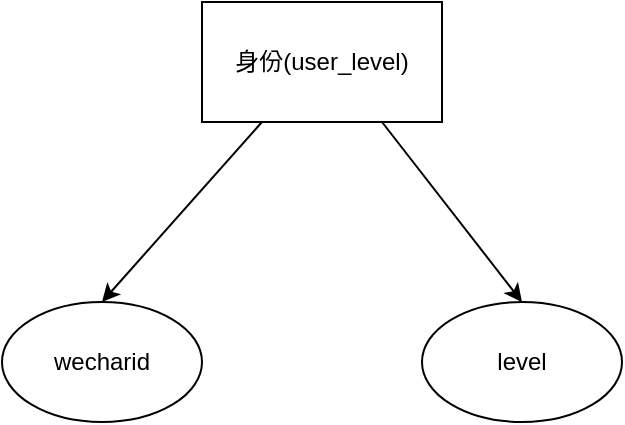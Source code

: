 <mxfile version="14.6.10" type="device"><diagram id="unPPt903--sRH42kTy9I" name="Page-1"><mxGraphModel dx="1038" dy="624" grid="1" gridSize="10" guides="1" tooltips="1" connect="1" arrows="1" fold="1" page="1" pageScale="1" pageWidth="827" pageHeight="1169" math="0" shadow="0"><root><mxCell id="0"/><mxCell id="1" parent="0"/><mxCell id="I9B_m4ZJTWBsGegYndFr-1" value="&lt;font style=&quot;vertical-align: inherit&quot;&gt;&lt;font style=&quot;vertical-align: inherit&quot;&gt;身份(user_level)&lt;/font&gt;&lt;/font&gt;" style="rounded=0;whiteSpace=wrap;html=1;" parent="1" vertex="1"><mxGeometry x="240" y="240" width="120" height="60" as="geometry"/></mxCell><mxCell id="I9B_m4ZJTWBsGegYndFr-25" value="wecharid" style="ellipse;whiteSpace=wrap;html=1;" parent="1" vertex="1"><mxGeometry x="140" y="390" width="100" height="60" as="geometry"/></mxCell><mxCell id="I9B_m4ZJTWBsGegYndFr-26" value="level" style="ellipse;whiteSpace=wrap;html=1;" parent="1" vertex="1"><mxGeometry x="350" y="390" width="100" height="60" as="geometry"/></mxCell><mxCell id="hm3VQdxYN0krXxy8Fy-F-3" style="orthogonalLoop=1;jettySize=auto;html=1;exitX=0.75;exitY=1;exitDx=0;exitDy=0;sourcePerimeterSpacing=4;entryX=0.5;entryY=0;entryDx=0;entryDy=0;rounded=0;" parent="1" source="I9B_m4ZJTWBsGegYndFr-1" target="I9B_m4ZJTWBsGegYndFr-26" edge="1"><mxGeometry relative="1" as="geometry"><mxPoint x="410" y="335" as="targetPoint"/><mxPoint x="360.0" y="270" as="sourcePoint"/></mxGeometry></mxCell><mxCell id="hm3VQdxYN0krXxy8Fy-F-4" style="orthogonalLoop=1;jettySize=auto;html=1;exitX=0.25;exitY=1;exitDx=0;exitDy=0;sourcePerimeterSpacing=4;entryX=0.5;entryY=0;entryDx=0;entryDy=0;rounded=0;" parent="1" source="I9B_m4ZJTWBsGegYndFr-1" target="I9B_m4ZJTWBsGegYndFr-25" edge="1"><mxGeometry relative="1" as="geometry"><mxPoint x="190.0" y="335" as="targetPoint"/><mxPoint x="240" y="270" as="sourcePoint"/></mxGeometry></mxCell></root></mxGraphModel></diagram></mxfile>